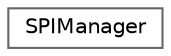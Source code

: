 digraph "Graphical Class Hierarchy"
{
 // LATEX_PDF_SIZE
  bgcolor="transparent";
  edge [fontname=Helvetica,fontsize=10,labelfontname=Helvetica,labelfontsize=10];
  node [fontname=Helvetica,fontsize=10,shape=box,height=0.2,width=0.4];
  rankdir="LR";
  Node0 [id="Node000000",label="SPIManager",height=0.2,width=0.4,color="grey40", fillcolor="white", style="filled",URL="$class_s_p_i_manager.html",tooltip="Class for managing SPI communications with sensors."];
}
